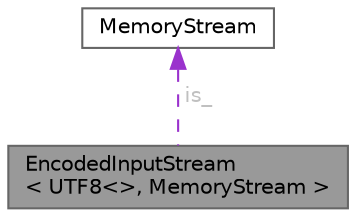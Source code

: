 digraph "EncodedInputStream&lt; UTF8&lt;&gt;, MemoryStream &gt;"
{
 // LATEX_PDF_SIZE
  bgcolor="transparent";
  edge [fontname=Helvetica,fontsize=10,labelfontname=Helvetica,labelfontsize=10];
  node [fontname=Helvetica,fontsize=10,shape=box,height=0.2,width=0.4];
  Node1 [id="Node000001",label="EncodedInputStream\l\< UTF8\<\>, MemoryStream \>",height=0.2,width=0.4,color="gray40", fillcolor="grey60", style="filled", fontcolor="black",tooltip="Specialized for UTF8 MemoryStream."];
  Node2 -> Node1 [id="edge1_Node000001_Node000002",dir="back",color="darkorchid3",style="dashed",tooltip=" ",label=" is_",fontcolor="grey" ];
  Node2 [id="Node000002",label="MemoryStream",height=0.2,width=0.4,color="gray40", fillcolor="white", style="filled",URL="$struct_memory_stream.html",tooltip="Represents an in-memory input byte stream."];
}
